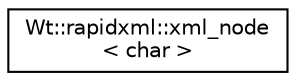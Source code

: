 digraph "Graphical Class Hierarchy"
{
 // LATEX_PDF_SIZE
  edge [fontname="Helvetica",fontsize="10",labelfontname="Helvetica",labelfontsize="10"];
  node [fontname="Helvetica",fontsize="10",shape=record];
  rankdir="LR";
  Node0 [label="Wt::rapidxml::xml_node\l\< char \>",height=0.2,width=0.4,color="black", fillcolor="white", style="filled",URL="$classWt_1_1rapidxml_1_1xml__node.html",tooltip=" "];
}
